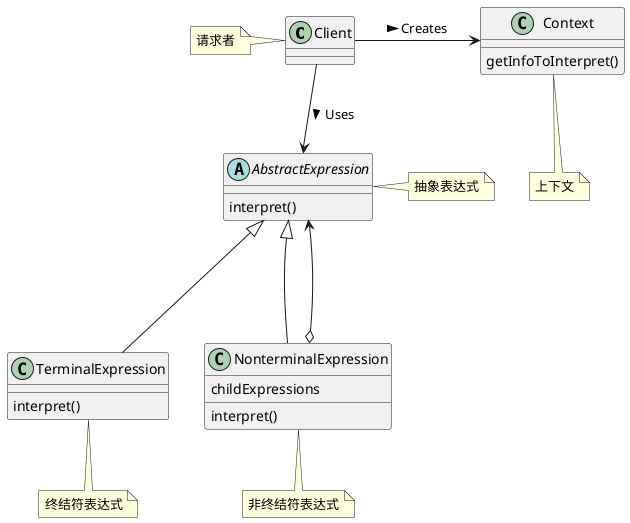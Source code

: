 @startuml

class Client

class Context {
    getInfoToInterpret()
}

abstract class AbstractExpression {
    interpret()
}

class TerminalExpression {
    interpret()
}

class NonterminalExpression {
    childExpressions
    interpret()
}

Client -right-> Context : Creates >
Client --> AbstractExpression : Uses >
TerminalExpression -up--|> AbstractExpression
NonterminalExpression -up--|> AbstractExpression
NonterminalExpression o-up--> AbstractExpression

note left of Client : 请求者
note bottom of Context : 上下文
note left of AbstractExpression : 抽象表达式
note bottom of TerminalExpression : 终结符表达式
note bottom of NonterminalExpression : 非终结符表达式

@enduml
